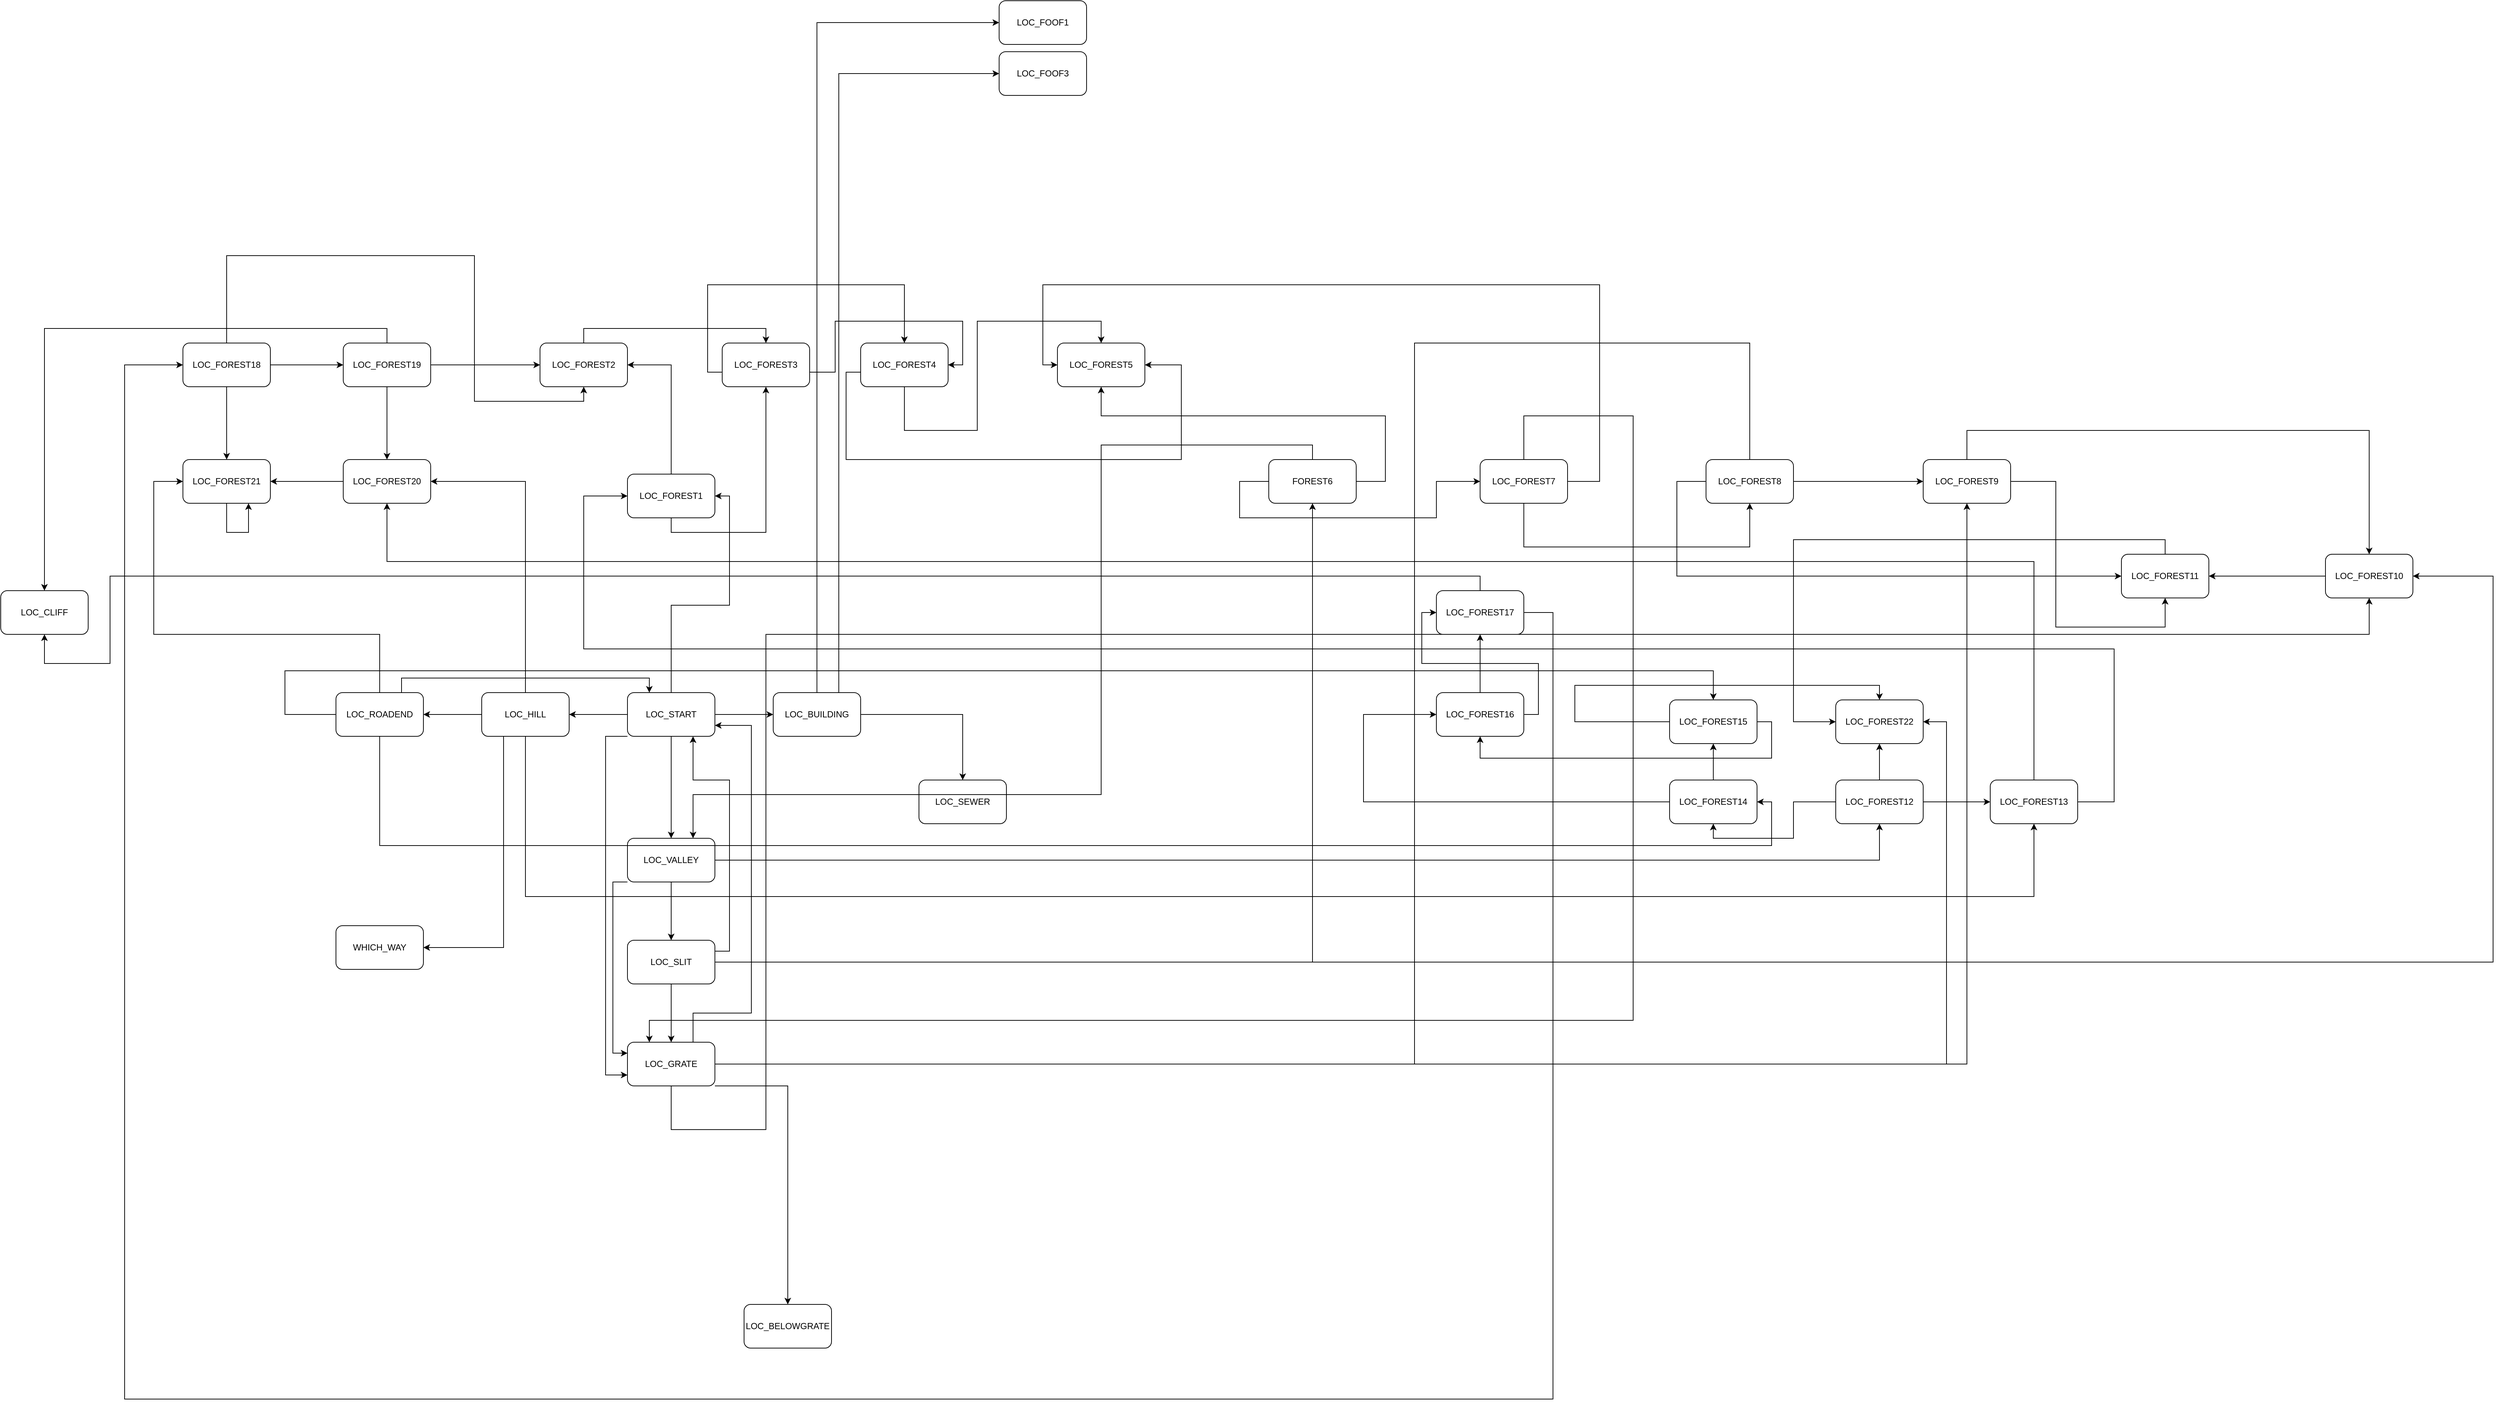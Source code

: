 <mxfile version="28.1.2">
  <diagram name="surface" id="21CN0Dq9PreS-UI8U-tn">
    <mxGraphModel dx="2467" dy="1645" grid="1" gridSize="10" guides="1" tooltips="1" connect="1" arrows="1" fold="1" page="1" pageScale="1" pageWidth="1169" pageHeight="827" math="0" shadow="0">
      <root>
        <mxCell id="0" />
        <mxCell id="1" parent="0" />
        <mxCell id="SanXKX9rqR1hcVbHwzYA-3" value="" style="edgeStyle=orthogonalEdgeStyle;rounded=0;orthogonalLoop=1;jettySize=auto;html=1;" edge="1" parent="1" source="SanXKX9rqR1hcVbHwzYA-1" target="SanXKX9rqR1hcVbHwzYA-2">
          <mxGeometry relative="1" as="geometry" />
        </mxCell>
        <mxCell id="SanXKX9rqR1hcVbHwzYA-5" value="" style="edgeStyle=orthogonalEdgeStyle;rounded=0;orthogonalLoop=1;jettySize=auto;html=1;" edge="1" parent="1" source="SanXKX9rqR1hcVbHwzYA-1" target="SanXKX9rqR1hcVbHwzYA-4">
          <mxGeometry relative="1" as="geometry" />
        </mxCell>
        <mxCell id="SanXKX9rqR1hcVbHwzYA-7" value="" style="edgeStyle=orthogonalEdgeStyle;rounded=0;orthogonalLoop=1;jettySize=auto;html=1;" edge="1" parent="1" source="SanXKX9rqR1hcVbHwzYA-1" target="SanXKX9rqR1hcVbHwzYA-6">
          <mxGeometry relative="1" as="geometry" />
        </mxCell>
        <mxCell id="SanXKX9rqR1hcVbHwzYA-9" value="" style="edgeStyle=orthogonalEdgeStyle;rounded=0;orthogonalLoop=1;jettySize=auto;html=1;entryX=1;entryY=0.5;entryDx=0;entryDy=0;" edge="1" parent="1" source="SanXKX9rqR1hcVbHwzYA-1" target="SanXKX9rqR1hcVbHwzYA-8">
          <mxGeometry relative="1" as="geometry">
            <mxPoint x="540" y="220" as="targetPoint" />
          </mxGeometry>
        </mxCell>
        <mxCell id="SanXKX9rqR1hcVbHwzYA-12" style="edgeStyle=orthogonalEdgeStyle;rounded=0;orthogonalLoop=1;jettySize=auto;html=1;exitX=0;exitY=1;exitDx=0;exitDy=0;entryX=0;entryY=0.75;entryDx=0;entryDy=0;" edge="1" parent="1" source="SanXKX9rqR1hcVbHwzYA-1" target="SanXKX9rqR1hcVbHwzYA-11">
          <mxGeometry relative="1" as="geometry">
            <Array as="points">
              <mxPoint x="410" y="340" />
              <mxPoint x="410" y="805" />
            </Array>
          </mxGeometry>
        </mxCell>
        <mxCell id="SanXKX9rqR1hcVbHwzYA-1" value="LOC_START" style="rounded=1;whiteSpace=wrap;html=1;" vertex="1" parent="1">
          <mxGeometry x="440" y="280" width="120" height="60" as="geometry" />
        </mxCell>
        <mxCell id="SanXKX9rqR1hcVbHwzYA-17" style="edgeStyle=orthogonalEdgeStyle;rounded=0;orthogonalLoop=1;jettySize=auto;html=1;exitX=1;exitY=0.5;exitDx=0;exitDy=0;" edge="1" parent="1" source="SanXKX9rqR1hcVbHwzYA-2" target="SanXKX9rqR1hcVbHwzYA-13">
          <mxGeometry relative="1" as="geometry" />
        </mxCell>
        <mxCell id="SanXKX9rqR1hcVbHwzYA-26" style="edgeStyle=orthogonalEdgeStyle;rounded=0;orthogonalLoop=1;jettySize=auto;html=1;exitX=0.5;exitY=0;exitDx=0;exitDy=0;entryX=0;entryY=0.5;entryDx=0;entryDy=0;" edge="1" parent="1" source="SanXKX9rqR1hcVbHwzYA-2" target="SanXKX9rqR1hcVbHwzYA-24">
          <mxGeometry relative="1" as="geometry" />
        </mxCell>
        <mxCell id="SanXKX9rqR1hcVbHwzYA-27" style="edgeStyle=orthogonalEdgeStyle;rounded=0;orthogonalLoop=1;jettySize=auto;html=1;exitX=0.75;exitY=0;exitDx=0;exitDy=0;entryX=0;entryY=0.5;entryDx=0;entryDy=0;" edge="1" parent="1" source="SanXKX9rqR1hcVbHwzYA-2" target="SanXKX9rqR1hcVbHwzYA-25">
          <mxGeometry relative="1" as="geometry" />
        </mxCell>
        <mxCell id="SanXKX9rqR1hcVbHwzYA-2" value="LOC_BUILDING" style="whiteSpace=wrap;html=1;rounded=1;" vertex="1" parent="1">
          <mxGeometry x="640" y="280" width="120" height="60" as="geometry" />
        </mxCell>
        <mxCell id="SanXKX9rqR1hcVbHwzYA-16" value="" style="edgeStyle=orthogonalEdgeStyle;rounded=0;orthogonalLoop=1;jettySize=auto;html=1;" edge="1" parent="1" source="SanXKX9rqR1hcVbHwzYA-4" target="SanXKX9rqR1hcVbHwzYA-15">
          <mxGeometry relative="1" as="geometry" />
        </mxCell>
        <mxCell id="SanXKX9rqR1hcVbHwzYA-19" value="" style="edgeStyle=orthogonalEdgeStyle;rounded=0;orthogonalLoop=1;jettySize=auto;html=1;entryX=1;entryY=0.5;entryDx=0;entryDy=0;exitX=0.5;exitY=0;exitDx=0;exitDy=0;" edge="1" parent="1" source="SanXKX9rqR1hcVbHwzYA-4" target="SanXKX9rqR1hcVbHwzYA-18">
          <mxGeometry relative="1" as="geometry">
            <mxPoint x="310" y="210" as="sourcePoint" />
            <mxPoint x="330" y="220" as="targetPoint" />
          </mxGeometry>
        </mxCell>
        <mxCell id="SanXKX9rqR1hcVbHwzYA-21" value="" style="edgeStyle=orthogonalEdgeStyle;rounded=0;orthogonalLoop=1;jettySize=auto;html=1;entryX=0.5;entryY=1;entryDx=0;entryDy=0;" edge="1" parent="1" source="SanXKX9rqR1hcVbHwzYA-4" target="SanXKX9rqR1hcVbHwzYA-20">
          <mxGeometry relative="1" as="geometry">
            <Array as="points">
              <mxPoint x="300" y="560" />
              <mxPoint x="2370" y="560" />
            </Array>
          </mxGeometry>
        </mxCell>
        <mxCell id="SanXKX9rqR1hcVbHwzYA-23" style="edgeStyle=orthogonalEdgeStyle;rounded=0;orthogonalLoop=1;jettySize=auto;html=1;exitX=0.25;exitY=1;exitDx=0;exitDy=0;" edge="1" parent="1" source="SanXKX9rqR1hcVbHwzYA-4" target="SanXKX9rqR1hcVbHwzYA-22">
          <mxGeometry relative="1" as="geometry">
            <mxPoint x="260" y="390" as="sourcePoint" />
            <Array as="points">
              <mxPoint x="270" y="630" />
            </Array>
          </mxGeometry>
        </mxCell>
        <mxCell id="SanXKX9rqR1hcVbHwzYA-4" value="LOC_HILL" style="whiteSpace=wrap;html=1;rounded=1;" vertex="1" parent="1">
          <mxGeometry x="240" y="280" width="120" height="60" as="geometry" />
        </mxCell>
        <mxCell id="SanXKX9rqR1hcVbHwzYA-31" value="" style="edgeStyle=orthogonalEdgeStyle;rounded=0;orthogonalLoop=1;jettySize=auto;html=1;entryX=0.5;entryY=1;entryDx=0;entryDy=0;" edge="1" parent="1" source="SanXKX9rqR1hcVbHwzYA-6" target="SanXKX9rqR1hcVbHwzYA-30">
          <mxGeometry relative="1" as="geometry" />
        </mxCell>
        <mxCell id="SanXKX9rqR1hcVbHwzYA-33" value="" style="edgeStyle=orthogonalEdgeStyle;rounded=0;orthogonalLoop=1;jettySize=auto;html=1;" edge="1" parent="1" source="SanXKX9rqR1hcVbHwzYA-6" target="SanXKX9rqR1hcVbHwzYA-32">
          <mxGeometry relative="1" as="geometry" />
        </mxCell>
        <mxCell id="SanXKX9rqR1hcVbHwzYA-34" style="edgeStyle=orthogonalEdgeStyle;rounded=0;orthogonalLoop=1;jettySize=auto;html=1;exitX=0;exitY=1;exitDx=0;exitDy=0;entryX=0;entryY=0.25;entryDx=0;entryDy=0;" edge="1" parent="1" source="SanXKX9rqR1hcVbHwzYA-6" target="SanXKX9rqR1hcVbHwzYA-11">
          <mxGeometry relative="1" as="geometry">
            <Array as="points">
              <mxPoint x="420" y="540" />
              <mxPoint x="420" y="775" />
            </Array>
          </mxGeometry>
        </mxCell>
        <mxCell id="SanXKX9rqR1hcVbHwzYA-6" value="LOC_VALLEY" style="whiteSpace=wrap;html=1;rounded=1;" vertex="1" parent="1">
          <mxGeometry x="440" y="480" width="120" height="60" as="geometry" />
        </mxCell>
        <mxCell id="SanXKX9rqR1hcVbHwzYA-113" style="edgeStyle=orthogonalEdgeStyle;rounded=0;orthogonalLoop=1;jettySize=auto;html=1;exitX=0.5;exitY=0;exitDx=0;exitDy=0;entryX=1;entryY=0.5;entryDx=0;entryDy=0;" edge="1" parent="1" source="SanXKX9rqR1hcVbHwzYA-8" target="SanXKX9rqR1hcVbHwzYA-103">
          <mxGeometry relative="1" as="geometry">
            <mxPoint x="60" y="-170" as="targetPoint" />
            <Array as="points">
              <mxPoint x="500" y="-170" />
            </Array>
          </mxGeometry>
        </mxCell>
        <mxCell id="SanXKX9rqR1hcVbHwzYA-115" style="edgeStyle=orthogonalEdgeStyle;rounded=0;orthogonalLoop=1;jettySize=auto;html=1;exitX=0.5;exitY=1;exitDx=0;exitDy=0;entryX=0.5;entryY=1;entryDx=0;entryDy=0;" edge="1" parent="1" source="SanXKX9rqR1hcVbHwzYA-8" target="SanXKX9rqR1hcVbHwzYA-114">
          <mxGeometry relative="1" as="geometry">
            <mxPoint x="680" y="-70" as="targetPoint" />
          </mxGeometry>
        </mxCell>
        <mxCell id="SanXKX9rqR1hcVbHwzYA-8" value="LOC_FOREST1" style="whiteSpace=wrap;html=1;rounded=1;" vertex="1" parent="1">
          <mxGeometry x="440" y="-20" width="120" height="60" as="geometry" />
        </mxCell>
        <mxCell id="SanXKX9rqR1hcVbHwzYA-54" style="edgeStyle=orthogonalEdgeStyle;rounded=0;orthogonalLoop=1;jettySize=auto;html=1;exitX=0.5;exitY=1;exitDx=0;exitDy=0;entryX=0.5;entryY=1;entryDx=0;entryDy=0;" edge="1" parent="1" source="SanXKX9rqR1hcVbHwzYA-11" target="SanXKX9rqR1hcVbHwzYA-45">
          <mxGeometry relative="1" as="geometry">
            <Array as="points">
              <mxPoint x="500" y="880" />
              <mxPoint x="630" y="880" />
              <mxPoint x="630" y="200" />
              <mxPoint x="2830" y="200" />
            </Array>
          </mxGeometry>
        </mxCell>
        <mxCell id="SanXKX9rqR1hcVbHwzYA-56" value="" style="edgeStyle=orthogonalEdgeStyle;rounded=0;orthogonalLoop=1;jettySize=auto;html=1;" edge="1" parent="1" source="SanXKX9rqR1hcVbHwzYA-11" target="SanXKX9rqR1hcVbHwzYA-55">
          <mxGeometry relative="1" as="geometry" />
        </mxCell>
        <mxCell id="SanXKX9rqR1hcVbHwzYA-57" style="edgeStyle=orthogonalEdgeStyle;rounded=0;orthogonalLoop=1;jettySize=auto;html=1;exitX=0.75;exitY=0;exitDx=0;exitDy=0;entryX=1;entryY=0.75;entryDx=0;entryDy=0;" edge="1" parent="1" source="SanXKX9rqR1hcVbHwzYA-11" target="SanXKX9rqR1hcVbHwzYA-1">
          <mxGeometry relative="1" as="geometry">
            <Array as="points">
              <mxPoint x="530" y="720" />
              <mxPoint x="610" y="720" />
              <mxPoint x="610" y="325" />
            </Array>
          </mxGeometry>
        </mxCell>
        <mxCell id="SanXKX9rqR1hcVbHwzYA-60" style="edgeStyle=orthogonalEdgeStyle;rounded=0;orthogonalLoop=1;jettySize=auto;html=1;exitX=1;exitY=1;exitDx=0;exitDy=0;entryX=0.5;entryY=0;entryDx=0;entryDy=0;" edge="1" parent="1" source="SanXKX9rqR1hcVbHwzYA-11" target="SanXKX9rqR1hcVbHwzYA-59">
          <mxGeometry relative="1" as="geometry">
            <Array as="points">
              <mxPoint x="660" y="820" />
            </Array>
          </mxGeometry>
        </mxCell>
        <mxCell id="SanXKX9rqR1hcVbHwzYA-11" value="LOC_GRATE" style="rounded=1;whiteSpace=wrap;html=1;" vertex="1" parent="1">
          <mxGeometry x="440" y="760" width="120" height="60" as="geometry" />
        </mxCell>
        <mxCell id="SanXKX9rqR1hcVbHwzYA-13" value="LOC_SEWER" style="rounded=1;whiteSpace=wrap;html=1;" vertex="1" parent="1">
          <mxGeometry x="840" y="400" width="120" height="60" as="geometry" />
        </mxCell>
        <mxCell id="SanXKX9rqR1hcVbHwzYA-35" style="edgeStyle=orthogonalEdgeStyle;rounded=0;orthogonalLoop=1;jettySize=auto;html=1;exitX=0.75;exitY=0;exitDx=0;exitDy=0;entryX=0.25;entryY=0;entryDx=0;entryDy=0;" edge="1" parent="1" source="SanXKX9rqR1hcVbHwzYA-15" target="SanXKX9rqR1hcVbHwzYA-1">
          <mxGeometry relative="1" as="geometry" />
        </mxCell>
        <mxCell id="SanXKX9rqR1hcVbHwzYA-37" value="" style="edgeStyle=orthogonalEdgeStyle;rounded=0;orthogonalLoop=1;jettySize=auto;html=1;entryX=1;entryY=0.5;entryDx=0;entryDy=0;exitX=0.5;exitY=1;exitDx=0;exitDy=0;" edge="1" parent="1" source="SanXKX9rqR1hcVbHwzYA-15" target="SanXKX9rqR1hcVbHwzYA-36">
          <mxGeometry relative="1" as="geometry">
            <mxPoint x="40" y="400" as="sourcePoint" />
            <Array as="points">
              <mxPoint x="100" y="490" />
              <mxPoint x="2010" y="490" />
              <mxPoint x="2010" y="430" />
            </Array>
          </mxGeometry>
        </mxCell>
        <mxCell id="SanXKX9rqR1hcVbHwzYA-39" value="" style="edgeStyle=orthogonalEdgeStyle;rounded=0;orthogonalLoop=1;jettySize=auto;html=1;entryX=0.5;entryY=0;entryDx=0;entryDy=0;" edge="1" parent="1" source="SanXKX9rqR1hcVbHwzYA-15" target="SanXKX9rqR1hcVbHwzYA-38">
          <mxGeometry relative="1" as="geometry">
            <Array as="points">
              <mxPoint x="-30" y="310" />
              <mxPoint x="-30" y="250" />
              <mxPoint x="1930" y="250" />
            </Array>
          </mxGeometry>
        </mxCell>
        <mxCell id="SanXKX9rqR1hcVbHwzYA-41" value="" style="edgeStyle=orthogonalEdgeStyle;rounded=0;orthogonalLoop=1;jettySize=auto;html=1;entryX=0;entryY=0.5;entryDx=0;entryDy=0;exitX=0.5;exitY=0;exitDx=0;exitDy=0;" edge="1" parent="1" source="SanXKX9rqR1hcVbHwzYA-15" target="SanXKX9rqR1hcVbHwzYA-40">
          <mxGeometry relative="1" as="geometry">
            <mxPoint y="360" as="sourcePoint" />
            <Array as="points">
              <mxPoint x="100" y="200" />
              <mxPoint x="-210" y="200" />
              <mxPoint x="-210" y="-10" />
            </Array>
          </mxGeometry>
        </mxCell>
        <mxCell id="SanXKX9rqR1hcVbHwzYA-15" value="LOC_ROADEND" style="whiteSpace=wrap;html=1;rounded=1;" vertex="1" parent="1">
          <mxGeometry x="40" y="280" width="120" height="60" as="geometry" />
        </mxCell>
        <mxCell id="SanXKX9rqR1hcVbHwzYA-110" style="edgeStyle=orthogonalEdgeStyle;rounded=0;orthogonalLoop=1;jettySize=auto;html=1;exitX=0;exitY=0.5;exitDx=0;exitDy=0;entryX=1;entryY=0.5;entryDx=0;entryDy=0;" edge="1" parent="1" source="SanXKX9rqR1hcVbHwzYA-18" target="SanXKX9rqR1hcVbHwzYA-40">
          <mxGeometry relative="1" as="geometry" />
        </mxCell>
        <mxCell id="SanXKX9rqR1hcVbHwzYA-18" value="LOC_FOREST20" style="whiteSpace=wrap;html=1;rounded=1;" vertex="1" parent="1">
          <mxGeometry x="50" y="-40" width="120" height="60" as="geometry" />
        </mxCell>
        <mxCell id="SanXKX9rqR1hcVbHwzYA-86" style="edgeStyle=orthogonalEdgeStyle;rounded=0;orthogonalLoop=1;jettySize=auto;html=1;exitX=1;exitY=0.5;exitDx=0;exitDy=0;entryX=0;entryY=0.5;entryDx=0;entryDy=0;" edge="1" parent="1" source="SanXKX9rqR1hcVbHwzYA-20" target="SanXKX9rqR1hcVbHwzYA-8">
          <mxGeometry relative="1" as="geometry">
            <Array as="points">
              <mxPoint x="2480" y="430" />
              <mxPoint x="2480" y="220" />
              <mxPoint x="380" y="220" />
              <mxPoint x="380" y="10" />
            </Array>
          </mxGeometry>
        </mxCell>
        <mxCell id="SanXKX9rqR1hcVbHwzYA-87" style="edgeStyle=orthogonalEdgeStyle;rounded=0;orthogonalLoop=1;jettySize=auto;html=1;exitX=0.5;exitY=0;exitDx=0;exitDy=0;entryX=0.5;entryY=1;entryDx=0;entryDy=0;" edge="1" parent="1" source="SanXKX9rqR1hcVbHwzYA-20" target="SanXKX9rqR1hcVbHwzYA-18">
          <mxGeometry relative="1" as="geometry">
            <mxPoint x="240" y="230" as="targetPoint" />
            <Array as="points">
              <mxPoint x="2370" y="100" />
              <mxPoint x="110" y="100" />
            </Array>
          </mxGeometry>
        </mxCell>
        <mxCell id="SanXKX9rqR1hcVbHwzYA-20" value="LOC_FOREST13" style="whiteSpace=wrap;html=1;rounded=1;" vertex="1" parent="1">
          <mxGeometry x="2310" y="400" width="120" height="60" as="geometry" />
        </mxCell>
        <mxCell id="SanXKX9rqR1hcVbHwzYA-22" value="WHICH_WAY" style="rounded=1;whiteSpace=wrap;html=1;" vertex="1" parent="1">
          <mxGeometry x="40" y="600" width="120" height="60" as="geometry" />
        </mxCell>
        <mxCell id="SanXKX9rqR1hcVbHwzYA-24" value="LOC_FOOF1" style="rounded=1;whiteSpace=wrap;html=1;" vertex="1" parent="1">
          <mxGeometry x="950" y="-670" width="120" height="60" as="geometry" />
        </mxCell>
        <mxCell id="SanXKX9rqR1hcVbHwzYA-25" value="LOC_FOOF3" style="rounded=1;whiteSpace=wrap;html=1;" vertex="1" parent="1">
          <mxGeometry x="950" y="-600" width="120" height="60" as="geometry" />
        </mxCell>
        <mxCell id="SanXKX9rqR1hcVbHwzYA-62" value="" style="edgeStyle=orthogonalEdgeStyle;rounded=0;orthogonalLoop=1;jettySize=auto;html=1;entryX=0.5;entryY=1;entryDx=0;entryDy=0;exitX=1;exitY=0.5;exitDx=0;exitDy=0;" edge="1" parent="1" source="SanXKX9rqR1hcVbHwzYA-28" target="SanXKX9rqR1hcVbHwzYA-61">
          <mxGeometry relative="1" as="geometry">
            <mxPoint x="790" y="510" as="sourcePoint" />
            <mxPoint x="1080" y="-90" as="targetPoint" />
            <Array as="points">
              <mxPoint x="1480" y="-10" />
              <mxPoint x="1480" y="-100" />
              <mxPoint x="1090" y="-100" />
            </Array>
          </mxGeometry>
        </mxCell>
        <mxCell id="SanXKX9rqR1hcVbHwzYA-63" style="edgeStyle=orthogonalEdgeStyle;rounded=0;orthogonalLoop=1;jettySize=auto;html=1;exitX=0.5;exitY=0;exitDx=0;exitDy=0;entryX=0.75;entryY=0;entryDx=0;entryDy=0;" edge="1" parent="1" source="SanXKX9rqR1hcVbHwzYA-28" target="SanXKX9rqR1hcVbHwzYA-6">
          <mxGeometry relative="1" as="geometry">
            <Array as="points">
              <mxPoint x="1380" y="-60" />
              <mxPoint x="1090" y="-60" />
              <mxPoint x="1090" y="420" />
              <mxPoint x="530" y="420" />
            </Array>
          </mxGeometry>
        </mxCell>
        <mxCell id="SanXKX9rqR1hcVbHwzYA-65" style="edgeStyle=orthogonalEdgeStyle;rounded=0;orthogonalLoop=1;jettySize=auto;html=1;exitX=0;exitY=0.5;exitDx=0;exitDy=0;entryX=0;entryY=0.5;entryDx=0;entryDy=0;" edge="1" parent="1" source="SanXKX9rqR1hcVbHwzYA-28" target="SanXKX9rqR1hcVbHwzYA-51">
          <mxGeometry relative="1" as="geometry">
            <mxPoint x="760" y="710" as="targetPoint" />
            <Array as="points">
              <mxPoint x="1280" y="-10" />
              <mxPoint x="1280" y="40" />
              <mxPoint x="1550" y="40" />
              <mxPoint x="1550" y="-10" />
            </Array>
          </mxGeometry>
        </mxCell>
        <mxCell id="SanXKX9rqR1hcVbHwzYA-28" value="FOREST6" style="whiteSpace=wrap;html=1;rounded=1;" vertex="1" parent="1">
          <mxGeometry x="1320" y="-40" width="120" height="60" as="geometry" />
        </mxCell>
        <mxCell id="SanXKX9rqR1hcVbHwzYA-82" style="edgeStyle=orthogonalEdgeStyle;rounded=0;orthogonalLoop=1;jettySize=auto;html=1;exitX=1;exitY=0.5;exitDx=0;exitDy=0;entryX=0;entryY=0.5;entryDx=0;entryDy=0;" edge="1" parent="1" source="SanXKX9rqR1hcVbHwzYA-30" target="SanXKX9rqR1hcVbHwzYA-20">
          <mxGeometry relative="1" as="geometry">
            <Array as="points">
              <mxPoint x="2290" y="430" />
              <mxPoint x="2290" y="430" />
            </Array>
          </mxGeometry>
        </mxCell>
        <mxCell id="SanXKX9rqR1hcVbHwzYA-84" value="" style="edgeStyle=orthogonalEdgeStyle;rounded=0;orthogonalLoop=1;jettySize=auto;html=1;entryX=0.5;entryY=1;entryDx=0;entryDy=0;exitX=0;exitY=0.5;exitDx=0;exitDy=0;" edge="1" parent="1" source="SanXKX9rqR1hcVbHwzYA-30" target="SanXKX9rqR1hcVbHwzYA-36">
          <mxGeometry relative="1" as="geometry">
            <Array as="points">
              <mxPoint x="2040" y="430" />
              <mxPoint x="2040" y="480" />
              <mxPoint x="1930" y="480" />
            </Array>
          </mxGeometry>
        </mxCell>
        <mxCell id="SanXKX9rqR1hcVbHwzYA-122" style="edgeStyle=orthogonalEdgeStyle;rounded=0;orthogonalLoop=1;jettySize=auto;html=1;exitX=0.5;exitY=0;exitDx=0;exitDy=0;entryX=0.5;entryY=1;entryDx=0;entryDy=0;" edge="1" parent="1" source="SanXKX9rqR1hcVbHwzYA-30" target="SanXKX9rqR1hcVbHwzYA-73">
          <mxGeometry relative="1" as="geometry" />
        </mxCell>
        <mxCell id="SanXKX9rqR1hcVbHwzYA-30" value="LOC_FOREST12" style="whiteSpace=wrap;html=1;rounded=1;" vertex="1" parent="1">
          <mxGeometry x="2098" y="400" width="120" height="60" as="geometry" />
        </mxCell>
        <mxCell id="SanXKX9rqR1hcVbHwzYA-42" style="edgeStyle=orthogonalEdgeStyle;rounded=0;orthogonalLoop=1;jettySize=auto;html=1;exitX=1;exitY=0.25;exitDx=0;exitDy=0;entryX=0.75;entryY=1;entryDx=0;entryDy=0;" edge="1" parent="1" source="SanXKX9rqR1hcVbHwzYA-32" target="SanXKX9rqR1hcVbHwzYA-1">
          <mxGeometry relative="1" as="geometry">
            <Array as="points">
              <mxPoint x="580" y="635" />
              <mxPoint x="580" y="400" />
              <mxPoint x="530" y="400" />
            </Array>
          </mxGeometry>
        </mxCell>
        <mxCell id="SanXKX9rqR1hcVbHwzYA-44" value="" style="edgeStyle=orthogonalEdgeStyle;rounded=0;orthogonalLoop=1;jettySize=auto;html=1;entryX=0.5;entryY=1;entryDx=0;entryDy=0;" edge="1" parent="1" source="SanXKX9rqR1hcVbHwzYA-32" target="SanXKX9rqR1hcVbHwzYA-28">
          <mxGeometry relative="1" as="geometry">
            <mxPoint x="640" y="650" as="targetPoint" />
          </mxGeometry>
        </mxCell>
        <mxCell id="SanXKX9rqR1hcVbHwzYA-46" value="" style="edgeStyle=orthogonalEdgeStyle;rounded=0;orthogonalLoop=1;jettySize=auto;html=1;entryX=1;entryY=0.5;entryDx=0;entryDy=0;" edge="1" parent="1" source="SanXKX9rqR1hcVbHwzYA-32" target="SanXKX9rqR1hcVbHwzYA-45">
          <mxGeometry relative="1" as="geometry">
            <mxPoint x="2560" y="60" as="targetPoint" />
            <Array as="points">
              <mxPoint x="3000" y="650" />
              <mxPoint x="3000" y="120" />
            </Array>
          </mxGeometry>
        </mxCell>
        <mxCell id="SanXKX9rqR1hcVbHwzYA-50" style="edgeStyle=orthogonalEdgeStyle;rounded=0;orthogonalLoop=1;jettySize=auto;html=1;exitX=0.5;exitY=1;exitDx=0;exitDy=0;" edge="1" parent="1" source="SanXKX9rqR1hcVbHwzYA-32" target="SanXKX9rqR1hcVbHwzYA-11">
          <mxGeometry relative="1" as="geometry" />
        </mxCell>
        <mxCell id="SanXKX9rqR1hcVbHwzYA-32" value="LOC_SLIT" style="whiteSpace=wrap;html=1;rounded=1;" vertex="1" parent="1">
          <mxGeometry x="440" y="620" width="120" height="60" as="geometry" />
        </mxCell>
        <mxCell id="SanXKX9rqR1hcVbHwzYA-90" value="" style="edgeStyle=orthogonalEdgeStyle;rounded=0;orthogonalLoop=1;jettySize=auto;html=1;entryX=0;entryY=0.5;entryDx=0;entryDy=0;" edge="1" parent="1" source="SanXKX9rqR1hcVbHwzYA-36" target="SanXKX9rqR1hcVbHwzYA-89">
          <mxGeometry relative="1" as="geometry">
            <Array as="points">
              <mxPoint x="1450" y="430" />
              <mxPoint x="1450" y="310" />
            </Array>
          </mxGeometry>
        </mxCell>
        <mxCell id="SanXKX9rqR1hcVbHwzYA-91" style="edgeStyle=orthogonalEdgeStyle;rounded=0;orthogonalLoop=1;jettySize=auto;html=1;exitX=0.5;exitY=0;exitDx=0;exitDy=0;entryX=0.5;entryY=1;entryDx=0;entryDy=0;" edge="1" parent="1" source="SanXKX9rqR1hcVbHwzYA-36" target="SanXKX9rqR1hcVbHwzYA-38">
          <mxGeometry relative="1" as="geometry" />
        </mxCell>
        <mxCell id="SanXKX9rqR1hcVbHwzYA-36" value="LOC_FOREST14" style="whiteSpace=wrap;html=1;rounded=1;" vertex="1" parent="1">
          <mxGeometry x="1870" y="400" width="120" height="60" as="geometry" />
        </mxCell>
        <mxCell id="SanXKX9rqR1hcVbHwzYA-92" style="edgeStyle=orthogonalEdgeStyle;rounded=0;orthogonalLoop=1;jettySize=auto;html=1;exitX=1;exitY=0.5;exitDx=0;exitDy=0;entryX=0.5;entryY=1;entryDx=0;entryDy=0;" edge="1" parent="1" source="SanXKX9rqR1hcVbHwzYA-38" target="SanXKX9rqR1hcVbHwzYA-89">
          <mxGeometry relative="1" as="geometry">
            <Array as="points">
              <mxPoint x="2010" y="320" />
              <mxPoint x="2010" y="370" />
              <mxPoint x="1610" y="370" />
            </Array>
          </mxGeometry>
        </mxCell>
        <mxCell id="SanXKX9rqR1hcVbHwzYA-93" style="edgeStyle=orthogonalEdgeStyle;rounded=0;orthogonalLoop=1;jettySize=auto;html=1;exitX=0;exitY=0.5;exitDx=0;exitDy=0;entryX=0.5;entryY=0;entryDx=0;entryDy=0;" edge="1" parent="1" source="SanXKX9rqR1hcVbHwzYA-38" target="SanXKX9rqR1hcVbHwzYA-73">
          <mxGeometry relative="1" as="geometry">
            <mxPoint x="1150" y="890" as="targetPoint" />
            <Array as="points">
              <mxPoint x="1740" y="320" />
              <mxPoint x="1740" y="270" />
              <mxPoint x="2158" y="270" />
            </Array>
          </mxGeometry>
        </mxCell>
        <mxCell id="SanXKX9rqR1hcVbHwzYA-38" value="LOC_FOREST15" style="whiteSpace=wrap;html=1;rounded=1;" vertex="1" parent="1">
          <mxGeometry x="1870" y="290" width="120" height="60" as="geometry" />
        </mxCell>
        <mxCell id="SanXKX9rqR1hcVbHwzYA-112" style="edgeStyle=orthogonalEdgeStyle;rounded=0;orthogonalLoop=1;jettySize=auto;html=1;exitX=0.5;exitY=1;exitDx=0;exitDy=0;entryX=0.75;entryY=1;entryDx=0;entryDy=0;" edge="1" parent="1" source="SanXKX9rqR1hcVbHwzYA-40" target="SanXKX9rqR1hcVbHwzYA-40">
          <mxGeometry relative="1" as="geometry">
            <mxPoint x="140" y="250" as="targetPoint" />
            <Array as="points">
              <mxPoint x="-110" y="60" />
              <mxPoint x="-80" y="60" />
            </Array>
          </mxGeometry>
        </mxCell>
        <mxCell id="SanXKX9rqR1hcVbHwzYA-40" value="LOC_FOREST21" style="whiteSpace=wrap;html=1;rounded=1;" vertex="1" parent="1">
          <mxGeometry x="-170" y="-40" width="120" height="60" as="geometry" />
        </mxCell>
        <mxCell id="SanXKX9rqR1hcVbHwzYA-80" style="edgeStyle=orthogonalEdgeStyle;rounded=0;orthogonalLoop=1;jettySize=auto;html=1;exitX=0;exitY=0.5;exitDx=0;exitDy=0;entryX=1;entryY=0.5;entryDx=0;entryDy=0;" edge="1" parent="1" source="SanXKX9rqR1hcVbHwzYA-45" target="SanXKX9rqR1hcVbHwzYA-71">
          <mxGeometry relative="1" as="geometry">
            <Array as="points">
              <mxPoint x="2750" y="120" />
              <mxPoint x="2750" y="120" />
            </Array>
          </mxGeometry>
        </mxCell>
        <mxCell id="SanXKX9rqR1hcVbHwzYA-45" value="LOC_FOREST10" style="whiteSpace=wrap;html=1;rounded=1;" vertex="1" parent="1">
          <mxGeometry x="2770" y="90" width="120" height="60" as="geometry" />
        </mxCell>
        <mxCell id="SanXKX9rqR1hcVbHwzYA-69" value="" style="edgeStyle=orthogonalEdgeStyle;rounded=0;orthogonalLoop=1;jettySize=auto;html=1;entryX=0.5;entryY=1;entryDx=0;entryDy=0;exitX=0.5;exitY=1;exitDx=0;exitDy=0;" edge="1" parent="1" source="SanXKX9rqR1hcVbHwzYA-51" target="SanXKX9rqR1hcVbHwzYA-68">
          <mxGeometry relative="1" as="geometry">
            <mxPoint x="1590" y="120" as="sourcePoint" />
            <Array as="points">
              <mxPoint x="1670" y="80" />
              <mxPoint x="1980" y="80" />
            </Array>
          </mxGeometry>
        </mxCell>
        <mxCell id="SanXKX9rqR1hcVbHwzYA-51" value="LOC_FOREST7" style="whiteSpace=wrap;html=1;rounded=1;" vertex="1" parent="1">
          <mxGeometry x="1610" y="-40" width="120" height="60" as="geometry" />
        </mxCell>
        <mxCell id="SanXKX9rqR1hcVbHwzYA-75" style="edgeStyle=orthogonalEdgeStyle;rounded=0;orthogonalLoop=1;jettySize=auto;html=1;entryX=0.5;entryY=1;entryDx=0;entryDy=0;exitX=1;exitY=0.5;exitDx=0;exitDy=0;" edge="1" parent="1" source="SanXKX9rqR1hcVbHwzYA-55" target="SanXKX9rqR1hcVbHwzYA-71">
          <mxGeometry relative="1" as="geometry">
            <mxPoint x="2400" y="-20" as="sourcePoint" />
            <mxPoint x="400" y="950" as="targetPoint" />
            <Array as="points">
              <mxPoint x="2400" y="-10" />
              <mxPoint x="2400" y="190" />
              <mxPoint x="2550" y="190" />
            </Array>
          </mxGeometry>
        </mxCell>
        <mxCell id="SanXKX9rqR1hcVbHwzYA-76" style="edgeStyle=orthogonalEdgeStyle;rounded=0;orthogonalLoop=1;jettySize=auto;html=1;exitX=0.5;exitY=0;exitDx=0;exitDy=0;entryX=0.5;entryY=0;entryDx=0;entryDy=0;" edge="1" parent="1" source="SanXKX9rqR1hcVbHwzYA-55" target="SanXKX9rqR1hcVbHwzYA-45">
          <mxGeometry relative="1" as="geometry">
            <mxPoint x="220" y="720" as="targetPoint" />
            <Array as="points">
              <mxPoint x="2278" y="-80" />
              <mxPoint x="2830" y="-80" />
            </Array>
          </mxGeometry>
        </mxCell>
        <mxCell id="SanXKX9rqR1hcVbHwzYA-55" value="LOC_FOREST9" style="whiteSpace=wrap;html=1;rounded=1;" vertex="1" parent="1">
          <mxGeometry x="2218" y="-40" width="120" height="60" as="geometry" />
        </mxCell>
        <mxCell id="SanXKX9rqR1hcVbHwzYA-59" value="LOC_BELOWGRATE" style="rounded=1;whiteSpace=wrap;html=1;" vertex="1" parent="1">
          <mxGeometry x="600" y="1120" width="120" height="60" as="geometry" />
        </mxCell>
        <mxCell id="SanXKX9rqR1hcVbHwzYA-61" value="LOC_FOREST5" style="whiteSpace=wrap;html=1;rounded=1;" vertex="1" parent="1">
          <mxGeometry x="1030" y="-200" width="120" height="60" as="geometry" />
        </mxCell>
        <mxCell id="SanXKX9rqR1hcVbHwzYA-66" style="edgeStyle=orthogonalEdgeStyle;rounded=0;orthogonalLoop=1;jettySize=auto;html=1;exitX=1;exitY=0.5;exitDx=0;exitDy=0;entryX=0;entryY=0.5;entryDx=0;entryDy=0;" edge="1" parent="1" source="SanXKX9rqR1hcVbHwzYA-51" target="SanXKX9rqR1hcVbHwzYA-61">
          <mxGeometry relative="1" as="geometry">
            <Array as="points">
              <mxPoint x="1774" y="-10" />
              <mxPoint x="1774" y="-280" />
              <mxPoint x="1010" y="-280" />
              <mxPoint x="1010" y="-170" />
            </Array>
          </mxGeometry>
        </mxCell>
        <mxCell id="SanXKX9rqR1hcVbHwzYA-67" style="edgeStyle=orthogonalEdgeStyle;rounded=0;orthogonalLoop=1;jettySize=auto;html=1;exitX=0.5;exitY=0;exitDx=0;exitDy=0;entryX=0.25;entryY=0;entryDx=0;entryDy=0;" edge="1" parent="1" source="SanXKX9rqR1hcVbHwzYA-51" target="SanXKX9rqR1hcVbHwzYA-11">
          <mxGeometry relative="1" as="geometry">
            <mxPoint x="820" y="680" as="sourcePoint" />
            <Array as="points">
              <mxPoint x="1670" y="-100" />
              <mxPoint x="1820" y="-100" />
              <mxPoint x="1820" y="730" />
              <mxPoint x="470" y="730" />
            </Array>
          </mxGeometry>
        </mxCell>
        <mxCell id="SanXKX9rqR1hcVbHwzYA-70" style="edgeStyle=orthogonalEdgeStyle;rounded=0;orthogonalLoop=1;jettySize=auto;html=1;exitX=1;exitY=0.5;exitDx=0;exitDy=0;entryX=0;entryY=0.5;entryDx=0;entryDy=0;" edge="1" parent="1" source="SanXKX9rqR1hcVbHwzYA-68" target="SanXKX9rqR1hcVbHwzYA-55">
          <mxGeometry relative="1" as="geometry">
            <Array as="points">
              <mxPoint x="2170" y="-10" />
              <mxPoint x="2170" y="-10" />
            </Array>
          </mxGeometry>
        </mxCell>
        <mxCell id="SanXKX9rqR1hcVbHwzYA-72" value="" style="edgeStyle=orthogonalEdgeStyle;rounded=0;orthogonalLoop=1;jettySize=auto;html=1;entryX=0;entryY=0.5;entryDx=0;entryDy=0;exitX=0;exitY=0.5;exitDx=0;exitDy=0;" edge="1" parent="1" source="SanXKX9rqR1hcVbHwzYA-68" target="SanXKX9rqR1hcVbHwzYA-71">
          <mxGeometry relative="1" as="geometry">
            <mxPoint x="2030" y="220" as="sourcePoint" />
            <mxPoint x="300" y="1000" as="targetPoint" />
            <Array as="points">
              <mxPoint x="1880" y="-10" />
              <mxPoint x="1880" y="120" />
            </Array>
          </mxGeometry>
        </mxCell>
        <mxCell id="SanXKX9rqR1hcVbHwzYA-74" style="edgeStyle=orthogonalEdgeStyle;rounded=0;orthogonalLoop=1;jettySize=auto;html=1;exitX=0.5;exitY=0;exitDx=0;exitDy=0;entryX=1;entryY=0.5;entryDx=0;entryDy=0;" edge="1" parent="1" source="SanXKX9rqR1hcVbHwzYA-68" target="SanXKX9rqR1hcVbHwzYA-73">
          <mxGeometry relative="1" as="geometry">
            <mxPoint x="1170" y="840" as="targetPoint" />
            <Array as="points">
              <mxPoint x="1980" y="-200" />
              <mxPoint x="1520" y="-200" />
              <mxPoint x="1520" y="790" />
              <mxPoint x="2250" y="790" />
              <mxPoint x="2250" y="320" />
            </Array>
          </mxGeometry>
        </mxCell>
        <mxCell id="SanXKX9rqR1hcVbHwzYA-68" value="LOC_FOREST8" style="whiteSpace=wrap;html=1;rounded=1;" vertex="1" parent="1">
          <mxGeometry x="1920" y="-40" width="120" height="60" as="geometry" />
        </mxCell>
        <mxCell id="SanXKX9rqR1hcVbHwzYA-81" style="edgeStyle=orthogonalEdgeStyle;rounded=0;orthogonalLoop=1;jettySize=auto;html=1;exitX=0.5;exitY=0;exitDx=0;exitDy=0;entryX=0;entryY=0.5;entryDx=0;entryDy=0;" edge="1" parent="1" source="SanXKX9rqR1hcVbHwzYA-71" target="SanXKX9rqR1hcVbHwzYA-73">
          <mxGeometry relative="1" as="geometry">
            <Array as="points">
              <mxPoint x="2550" y="70" />
              <mxPoint x="2040" y="70" />
              <mxPoint x="2040" y="320" />
            </Array>
          </mxGeometry>
        </mxCell>
        <mxCell id="SanXKX9rqR1hcVbHwzYA-71" value="LOC_FOREST11" style="whiteSpace=wrap;html=1;rounded=1;" vertex="1" parent="1">
          <mxGeometry x="2490" y="90" width="120" height="60" as="geometry" />
        </mxCell>
        <mxCell id="SanXKX9rqR1hcVbHwzYA-73" value="LOC_FOREST22" style="rounded=1;whiteSpace=wrap;html=1;" vertex="1" parent="1">
          <mxGeometry x="2098" y="290" width="120" height="60" as="geometry" />
        </mxCell>
        <mxCell id="SanXKX9rqR1hcVbHwzYA-95" style="edgeStyle=orthogonalEdgeStyle;rounded=0;orthogonalLoop=1;jettySize=auto;html=1;exitX=0.5;exitY=0;exitDx=0;exitDy=0;entryX=0.5;entryY=1;entryDx=0;entryDy=0;" edge="1" parent="1" source="SanXKX9rqR1hcVbHwzYA-89" target="SanXKX9rqR1hcVbHwzYA-94">
          <mxGeometry relative="1" as="geometry" />
        </mxCell>
        <mxCell id="SanXKX9rqR1hcVbHwzYA-96" style="edgeStyle=orthogonalEdgeStyle;rounded=0;orthogonalLoop=1;jettySize=auto;html=1;exitX=1;exitY=0.5;exitDx=0;exitDy=0;entryX=0;entryY=0.5;entryDx=0;entryDy=0;" edge="1" parent="1" source="SanXKX9rqR1hcVbHwzYA-89" target="SanXKX9rqR1hcVbHwzYA-94">
          <mxGeometry relative="1" as="geometry" />
        </mxCell>
        <mxCell id="SanXKX9rqR1hcVbHwzYA-89" value="LOC_FOREST16" style="whiteSpace=wrap;html=1;rounded=1;" vertex="1" parent="1">
          <mxGeometry x="1550" y="280" width="120" height="60" as="geometry" />
        </mxCell>
        <mxCell id="SanXKX9rqR1hcVbHwzYA-98" style="edgeStyle=orthogonalEdgeStyle;rounded=0;orthogonalLoop=1;jettySize=auto;html=1;exitX=1;exitY=0.5;exitDx=0;exitDy=0;entryX=0;entryY=0.5;entryDx=0;entryDy=0;" edge="1" parent="1" source="SanXKX9rqR1hcVbHwzYA-94" target="SanXKX9rqR1hcVbHwzYA-97">
          <mxGeometry relative="1" as="geometry">
            <Array as="points">
              <mxPoint x="1710" y="170" />
              <mxPoint x="1710" y="1250" />
              <mxPoint x="-250" y="1250" />
              <mxPoint x="-250" y="-170" />
            </Array>
          </mxGeometry>
        </mxCell>
        <mxCell id="SanXKX9rqR1hcVbHwzYA-100" style="edgeStyle=orthogonalEdgeStyle;rounded=0;orthogonalLoop=1;jettySize=auto;html=1;exitX=0.5;exitY=0;exitDx=0;exitDy=0;entryX=0.5;entryY=1;entryDx=0;entryDy=0;" edge="1" parent="1" source="SanXKX9rqR1hcVbHwzYA-94" target="SanXKX9rqR1hcVbHwzYA-99">
          <mxGeometry relative="1" as="geometry">
            <Array as="points">
              <mxPoint x="1610" y="120" />
              <mxPoint x="-270" y="120" />
              <mxPoint x="-270" y="240" />
              <mxPoint x="-360" y="240" />
            </Array>
          </mxGeometry>
        </mxCell>
        <mxCell id="SanXKX9rqR1hcVbHwzYA-94" value="LOC_FOREST17" style="rounded=1;whiteSpace=wrap;html=1;" vertex="1" parent="1">
          <mxGeometry x="1550" y="140" width="120" height="60" as="geometry" />
        </mxCell>
        <mxCell id="SanXKX9rqR1hcVbHwzYA-102" style="edgeStyle=orthogonalEdgeStyle;rounded=0;orthogonalLoop=1;jettySize=auto;html=1;exitX=1;exitY=0.5;exitDx=0;exitDy=0;entryX=0;entryY=0.5;entryDx=0;entryDy=0;" edge="1" parent="1" source="SanXKX9rqR1hcVbHwzYA-97" target="SanXKX9rqR1hcVbHwzYA-101">
          <mxGeometry relative="1" as="geometry">
            <mxPoint x="10" y="-130" as="targetPoint" />
          </mxGeometry>
        </mxCell>
        <mxCell id="SanXKX9rqR1hcVbHwzYA-104" style="edgeStyle=orthogonalEdgeStyle;rounded=0;orthogonalLoop=1;jettySize=auto;html=1;exitX=0.5;exitY=0;exitDx=0;exitDy=0;entryX=0.5;entryY=1;entryDx=0;entryDy=0;" edge="1" parent="1" source="SanXKX9rqR1hcVbHwzYA-97" target="SanXKX9rqR1hcVbHwzYA-103">
          <mxGeometry relative="1" as="geometry">
            <Array as="points">
              <mxPoint x="-110" y="-320" />
              <mxPoint x="230" y="-320" />
              <mxPoint x="230" y="-120" />
              <mxPoint x="380" y="-120" />
            </Array>
          </mxGeometry>
        </mxCell>
        <mxCell id="SanXKX9rqR1hcVbHwzYA-105" style="edgeStyle=orthogonalEdgeStyle;rounded=0;orthogonalLoop=1;jettySize=auto;html=1;exitX=0.5;exitY=1;exitDx=0;exitDy=0;entryX=0.5;entryY=0;entryDx=0;entryDy=0;" edge="1" parent="1" source="SanXKX9rqR1hcVbHwzYA-97" target="SanXKX9rqR1hcVbHwzYA-40">
          <mxGeometry relative="1" as="geometry" />
        </mxCell>
        <mxCell id="SanXKX9rqR1hcVbHwzYA-97" value="LOC_FOREST18" style="rounded=1;whiteSpace=wrap;html=1;" vertex="1" parent="1">
          <mxGeometry x="-170" y="-200" width="120" height="60" as="geometry" />
        </mxCell>
        <mxCell id="SanXKX9rqR1hcVbHwzYA-99" value="LOC_CLIFF" style="rounded=1;whiteSpace=wrap;html=1;" vertex="1" parent="1">
          <mxGeometry x="-420" y="140" width="120" height="60" as="geometry" />
        </mxCell>
        <mxCell id="SanXKX9rqR1hcVbHwzYA-106" style="edgeStyle=orthogonalEdgeStyle;rounded=0;orthogonalLoop=1;jettySize=auto;html=1;exitX=1;exitY=0.5;exitDx=0;exitDy=0;entryX=0;entryY=0.5;entryDx=0;entryDy=0;" edge="1" parent="1" source="SanXKX9rqR1hcVbHwzYA-101" target="SanXKX9rqR1hcVbHwzYA-103">
          <mxGeometry relative="1" as="geometry">
            <mxPoint x="30" y="-90" as="targetPoint" />
          </mxGeometry>
        </mxCell>
        <mxCell id="SanXKX9rqR1hcVbHwzYA-108" style="edgeStyle=orthogonalEdgeStyle;rounded=0;orthogonalLoop=1;jettySize=auto;html=1;exitX=0.5;exitY=0;exitDx=0;exitDy=0;" edge="1" parent="1" source="SanXKX9rqR1hcVbHwzYA-101" target="SanXKX9rqR1hcVbHwzYA-99">
          <mxGeometry relative="1" as="geometry" />
        </mxCell>
        <mxCell id="SanXKX9rqR1hcVbHwzYA-109" style="edgeStyle=orthogonalEdgeStyle;rounded=0;orthogonalLoop=1;jettySize=auto;html=1;exitX=0.5;exitY=1;exitDx=0;exitDy=0;entryX=0.5;entryY=0;entryDx=0;entryDy=0;" edge="1" parent="1" source="SanXKX9rqR1hcVbHwzYA-101" target="SanXKX9rqR1hcVbHwzYA-18">
          <mxGeometry relative="1" as="geometry">
            <Array as="points">
              <mxPoint x="110" y="-60" />
              <mxPoint x="110" y="-60" />
            </Array>
          </mxGeometry>
        </mxCell>
        <mxCell id="SanXKX9rqR1hcVbHwzYA-101" value="LOC_FOREST19" style="rounded=1;whiteSpace=wrap;html=1;" vertex="1" parent="1">
          <mxGeometry x="50" y="-200" width="120" height="60" as="geometry" />
        </mxCell>
        <mxCell id="SanXKX9rqR1hcVbHwzYA-116" style="edgeStyle=orthogonalEdgeStyle;rounded=0;orthogonalLoop=1;jettySize=auto;html=1;exitX=0.5;exitY=0;exitDx=0;exitDy=0;entryX=0.5;entryY=0;entryDx=0;entryDy=0;" edge="1" parent="1" source="SanXKX9rqR1hcVbHwzYA-103" target="SanXKX9rqR1hcVbHwzYA-114">
          <mxGeometry relative="1" as="geometry">
            <mxPoint x="470" y="-170" as="targetPoint" />
          </mxGeometry>
        </mxCell>
        <mxCell id="SanXKX9rqR1hcVbHwzYA-103" value="LOC_FOREST2" style="rounded=1;whiteSpace=wrap;html=1;" vertex="1" parent="1">
          <mxGeometry x="320" y="-200" width="120" height="60" as="geometry" />
        </mxCell>
        <mxCell id="SanXKX9rqR1hcVbHwzYA-118" style="edgeStyle=orthogonalEdgeStyle;rounded=0;orthogonalLoop=1;jettySize=auto;html=1;exitX=1;exitY=0.5;exitDx=0;exitDy=0;entryX=1;entryY=0.5;entryDx=0;entryDy=0;" edge="1" parent="1" source="SanXKX9rqR1hcVbHwzYA-114" target="SanXKX9rqR1hcVbHwzYA-117">
          <mxGeometry relative="1" as="geometry">
            <mxPoint x="740" y="-60" as="targetPoint" />
            <Array as="points">
              <mxPoint x="725" y="-160" />
              <mxPoint x="725" y="-230" />
              <mxPoint x="900" y="-230" />
              <mxPoint x="900" y="-170" />
            </Array>
          </mxGeometry>
        </mxCell>
        <mxCell id="SanXKX9rqR1hcVbHwzYA-119" style="edgeStyle=orthogonalEdgeStyle;rounded=0;orthogonalLoop=1;jettySize=auto;html=1;exitX=0;exitY=0.5;exitDx=0;exitDy=0;entryX=0.5;entryY=0;entryDx=0;entryDy=0;" edge="1" parent="1" source="SanXKX9rqR1hcVbHwzYA-114" target="SanXKX9rqR1hcVbHwzYA-117">
          <mxGeometry relative="1" as="geometry">
            <mxPoint x="500" y="-300" as="targetPoint" />
            <Array as="points">
              <mxPoint x="550" y="-160" />
              <mxPoint x="550" y="-280" />
              <mxPoint x="820" y="-280" />
            </Array>
          </mxGeometry>
        </mxCell>
        <mxCell id="SanXKX9rqR1hcVbHwzYA-114" value="LOC_FOREST3" style="rounded=1;whiteSpace=wrap;html=1;" vertex="1" parent="1">
          <mxGeometry x="570" y="-200" width="120" height="60" as="geometry" />
        </mxCell>
        <mxCell id="SanXKX9rqR1hcVbHwzYA-120" style="edgeStyle=orthogonalEdgeStyle;rounded=0;orthogonalLoop=1;jettySize=auto;html=1;exitX=0;exitY=0.5;exitDx=0;exitDy=0;entryX=1;entryY=0.5;entryDx=0;entryDy=0;" edge="1" parent="1" source="SanXKX9rqR1hcVbHwzYA-117" target="SanXKX9rqR1hcVbHwzYA-61">
          <mxGeometry relative="1" as="geometry">
            <mxPoint x="810" y="600" as="targetPoint" />
            <Array as="points">
              <mxPoint x="740" y="-160" />
              <mxPoint x="740" y="-40" />
              <mxPoint x="1200" y="-40" />
              <mxPoint x="1200" y="-170" />
            </Array>
          </mxGeometry>
        </mxCell>
        <mxCell id="SanXKX9rqR1hcVbHwzYA-121" style="edgeStyle=orthogonalEdgeStyle;rounded=0;orthogonalLoop=1;jettySize=auto;html=1;exitX=0.5;exitY=1;exitDx=0;exitDy=0;entryX=0.5;entryY=0;entryDx=0;entryDy=0;" edge="1" parent="1" source="SanXKX9rqR1hcVbHwzYA-117" target="SanXKX9rqR1hcVbHwzYA-61">
          <mxGeometry relative="1" as="geometry">
            <mxPoint x="1070" y="510" as="targetPoint" />
            <Array as="points">
              <mxPoint x="820" y="-80" />
              <mxPoint x="920" y="-80" />
              <mxPoint x="920" y="-230" />
              <mxPoint x="1090" y="-230" />
            </Array>
          </mxGeometry>
        </mxCell>
        <mxCell id="SanXKX9rqR1hcVbHwzYA-117" value="LOC_FOREST4" style="rounded=1;whiteSpace=wrap;html=1;" vertex="1" parent="1">
          <mxGeometry x="760" y="-200" width="120" height="60" as="geometry" />
        </mxCell>
      </root>
    </mxGraphModel>
  </diagram>
</mxfile>
